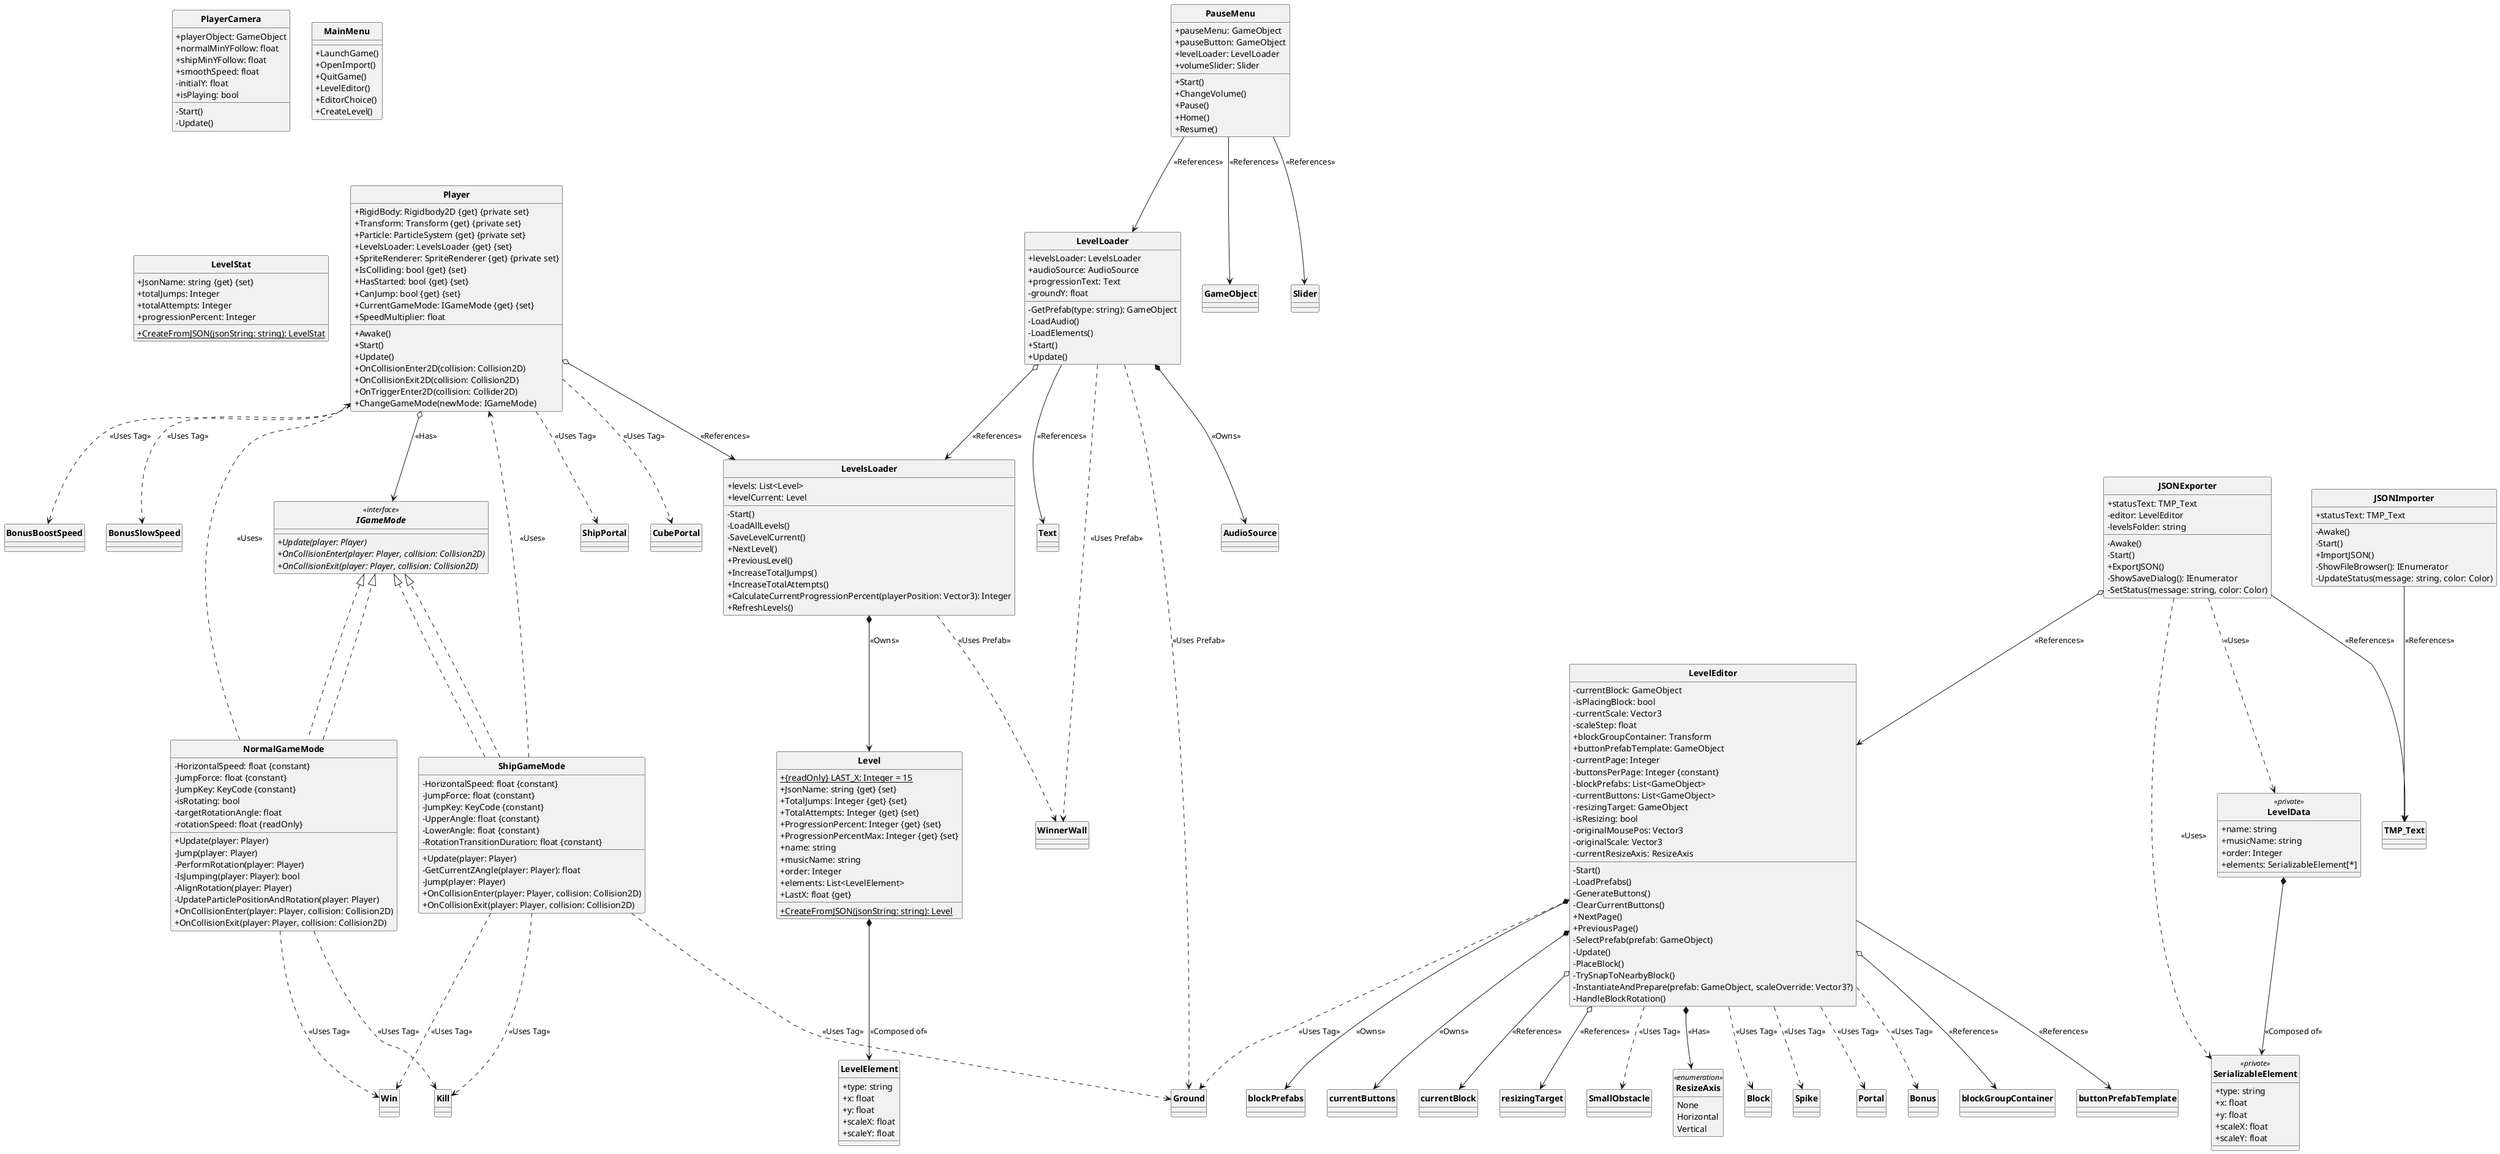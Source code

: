 @startuml Geometry Dash - Diagramme de classe léger

skinparam style strictuml
skinparam classAttributeIconSize 0
skinparam classFontStyle Bold
hide enum methods

class PlayerCamera {
    {field} + playerObject: GameObject
    {field} + normalMinYFollow: float
    {field} + shipMinYFollow: float
    {field} + smoothSpeed: float
    {field} - initialY: float
    {field} + isPlaying: bool

    {method} - Start()
    {method} - Update()
}

class Player {
    {field} + RigidBody: Rigidbody2D {get} {private set}
    {field} + Transform: Transform {get} {private set}
    {field} + Particle: ParticleSystem {get} {private set}
    {field} + LevelsLoader: LevelsLoader {get} {set}
    {field} + SpriteRenderer: SpriteRenderer {get} {private set}
    {field} + IsColliding: bool {get} {set}
    {field} + HasStarted: bool {get} {set}
    {field} + CanJump: bool {get} {set}
    {field} + CurrentGameMode: IGameMode {get} {set}
    {field} + SpeedMultiplier: float

    {method} + Awake()
    {method} + Start()
    {method} + Update()
    {method} + OnCollisionEnter2D(collision: Collision2D)
    {method} + OnCollisionExit2D(collision: Collision2D)
    {method} + OnTriggerEnter2D(collision: Collider2D)
    {method} + ChangeGameMode(newMode: IGameMode)
}
Player o--> LevelsLoader : <<References>>
Player o--> IGameMode : <<Has>>

class PauseMenu {
    {field} + pauseMenu: GameObject
    {field} + pauseButton: GameObject
    {field} + levelLoader: LevelLoader
    {field} + volumeSlider: Slider

    {method} + Start()
    {method} + ChangeVolume()
    {method} + Pause()
    {method} + Home()
    {method} + Resume()
}
PauseMenu --> LevelLoader : <<References>>
PauseMenu --> GameObject : <<References>>
PauseMenu --> Slider : <<References>>

class MainMenu {
    {method} + LaunchGame()
    {method} + OpenImport()
    {method} + QuitGame()
    {method} + LevelEditor()
    {method} + EditorChoice()
    {method} + CreateLevel()
}

class LevelStat {
    {field} + JsonName: string {get} {set}
    {field} + totalJumps: Integer
    {field} + totalAttempts: Integer
    {field} + progressionPercent: Integer

    {method} + {static} CreateFromJSON(jsonString: string): LevelStat
}

class LevelsLoader {
    {field} + levels: List<Level>
    {field} + levelCurrent: Level

    {method} - Start()
    {method} - LoadAllLevels()
    {method} - SaveLevelCurrent()
    {method} + NextLevel()
    {method} + PreviousLevel()
    {method} + IncreaseTotalJumps()
    {method} + IncreaseTotalAttempts()
    {method} + CalculateCurrentProgressionPercent(playerPosition: Vector3): Integer
    {method} + RefreshLevels()
}
LevelsLoader *--> Level : <<Owns>>

class LevelLoader {
    {field} + levelsLoader: LevelsLoader
    {field} + audioSource: AudioSource
    {field} + progressionText: Text
    {field} - groundY: float

    {method} - GetPrefab(type: string): GameObject
    {method} - LoadAudio()
    {method} - LoadElements()
    {method} + Start()
    {method} + Update()
}
LevelLoader o--> LevelsLoader : <<References>>
LevelLoader *--> AudioSource : <<Owns>>
LevelLoader --> Text : <<References>>


class LevelEditor {
    {field} - currentBlock: GameObject
    {field} - isPlacingBlock: bool
    {field} - currentScale: Vector3
    {field} - scaleStep: float
    {field} + blockGroupContainer: Transform
    {field} + buttonPrefabTemplate: GameObject
    {field} - currentPage: Integer
    {field} - buttonsPerPage: Integer {constant}
    {field} - blockPrefabs: List<GameObject>
    {field} - currentButtons: List<GameObject>
    {field} - resizingTarget: GameObject
    {field} - isResizing: bool
    {field} - originalMousePos: Vector3
    {field} - originalScale: Vector3
    {field} - currentResizeAxis: ResizeAxis

    {method} - Start()
    {method} - LoadPrefabs()
    {method} - GenerateButtons()
    {method} - ClearCurrentButtons()
    {method} + NextPage()
    {method} + PreviousPage()
    {method} - SelectPrefab(prefab: GameObject)
    {method} - Update()
    {method} - PlaceBlock()
    {method} - TrySnapToNearbyBlock()
    {method} - InstantiateAndPrepare(prefab: GameObject, scaleOverride: Vector3?)
    {method} - HandleBlockRotation()
}
LevelEditor o--> blockGroupContainer : <<References>>
LevelEditor --> buttonPrefabTemplate : <<References>>
LevelEditor *--> blockPrefabs : <<Owns>>
LevelEditor *--> currentButtons : <<Owns>>
LevelEditor o--> currentBlock : <<References>>
LevelEditor o--> resizingTarget : <<References>>
LevelEditor *--> ResizeAxis : <<Has>>

enum ResizeAxis <<enumeration>> {
  None
  Horizontal
  Vertical
}


class LevelElement {
    {field} + type: string
    {field} + x: float
    {field} + y: float
    {field} + scaleX: float
    {field} + scaleY: float
}

class Level {
    {field} + {static} {readOnly} LAST_X: Integer = 15
    {field} + JsonName: string {get} {set}
    {field} + TotalJumps: Integer {get} {set}
    {field} + TotalAttempts: Integer {get} {set}
    {field} + ProgressionPercent: Integer {get} {set}
    {field} + ProgressionPercentMax: Integer {get} {set}
    {field} + name: string
    {field} + musicName: string
    {field} + order: Integer
    {field} + elements: List<LevelElement>
    {field} + LastX: float {get}

    {method} + {static} CreateFromJSON(jsonString: string): Level
}
Level *--> LevelElement : <<Composed of>>

class JSONImporter {
    {field} + statusText: TMP_Text

    {method} - Awake()
    {method} - Start()
    {method} + ImportJSON()
    {method} - ShowFileBrowser(): IEnumerator
    {method} - UpdateStatus(message: string, color: Color)
}
JSONImporter --> TMP_Text : <<References>>

class JSONExporter {
    {field} + statusText: TMP_Text
    {field} - editor: LevelEditor
    {field} - levelsFolder: string

    {method} - Awake()
    {method} - Start()
    {method} + ExportJSON()
    {method} - ShowSaveDialog(): IEnumerator
    {method} - SetStatus(message: string, color: Color)
}
JSONExporter o--> LevelEditor : <<References>>
JSONExporter --> TMP_Text : <<References>>

class SerializableElement <<private>> {
    {field} + type: string
    {field} + x: float
    {field} + y: float
    {field} + scaleX: float
    {field} + scaleY: float
}
JSONExporter ..> SerializableElement : <<Uses>>

class LevelData <<private>> {
    {field} + name: string
    {field} + musicName: string
    {field} + order: Integer
    {field} + elements: SerializableElement[*]
}
LevelData *--> SerializableElement : <<Composed of>>
JSONExporter ..> LevelData : <<Uses>>


interface IGameMode <<interface>> {
    {method} + Update(player: Player) {abstract}
    {method} + OnCollisionEnter(player: Player, collision: Collision2D) {abstract}
    {method} + OnCollisionExit(player: Player, collision: Collision2D) {abstract}
}

class ShipGameMode implements IGameMode {
    {field} - HorizontalSpeed: float {constant}
    {field} - JumpForce: float {constant}
    {field} - JumpKey: KeyCode {constant}
    {field} - UpperAngle: float {constant}
    {field} - LowerAngle: float {constant}
    {field} - RotationTransitionDuration: float {constant}

    {method} + Update(player: Player)
    {method} - GetCurrentZAngle(player: Player): float
    {method} - Jump(player: Player)
    {method} + OnCollisionEnter(player: Player, collision: Collision2D)
    {method} + OnCollisionExit(player: Player, collision: Collision2D)
}
ShipGameMode ..|> IGameMode
ShipGameMode ..> Player : <<Uses>>


class NormalGameMode implements IGameMode {
    {field} - HorizontalSpeed: float {constant}
    {field} - JumpForce: float {constant}
    {field} - JumpKey: KeyCode {constant}
    {field} - isRotating: bool
    {field} - targetRotationAngle: float
    {field} - rotationSpeed: float {readOnly}

    {method} + Update(player: Player)
    {method} - Jump(player: Player)
    {method} - PerformRotation(player: Player)
    {method} - IsJumping(player: Player): bool
    {method} - AlignRotation(player: Player)
    {method} - UpdateParticlePositionAndRotation(player: Player)
    {method} + OnCollisionEnter(player: Player, collision: Collision2D)
    {method} + OnCollisionExit(player: Player, collision: Collision2D)
}
NormalGameMode ..|> IGameMode
NormalGameMode ..> Player : <<Uses>>


' Tags
class ShipPortal { }
class CubePortal { }
class BonusBoostSpeed { }
class BonusSlowSpeed { }
class Kill { }
class Win { }
class Ground { }
class WinnerWall { }
class Block { }
class SmallObstacle { }
class Spike { }
class Portal { }
class Bonus { }

Player ..> ShipPortal : <<Uses Tag>>
Player ..> CubePortal : <<Uses Tag>>
Player ..> BonusBoostSpeed : <<Uses Tag>>
Player ..> BonusSlowSpeed : <<Uses Tag>>
ShipGameMode ..> Kill : <<Uses Tag>>
ShipGameMode ..> Win : <<Uses Tag>>
ShipGameMode ..> Ground : <<Uses Tag>>
NormalGameMode ..> Kill : <<Uses Tag>>
NormalGameMode ..> Win : <<Uses Tag>>
LevelLoader ..> WinnerWall : <<Uses Prefab>>
LevelLoader ..> Ground : <<Uses Prefab>>
LevelEditor ..> Ground : <<Uses Tag>>
LevelEditor ..> Block : <<Uses Tag>>
LevelEditor ..> SmallObstacle : <<Uses Tag>>
LevelEditor ..> Spike : <<Uses Tag>>
LevelEditor ..> Portal : <<Uses Tag>>
LevelEditor ..> Bonus : <<Uses Tag>>
LevelsLoader ..> WinnerWall : <<Uses Prefab>>

@enduml
